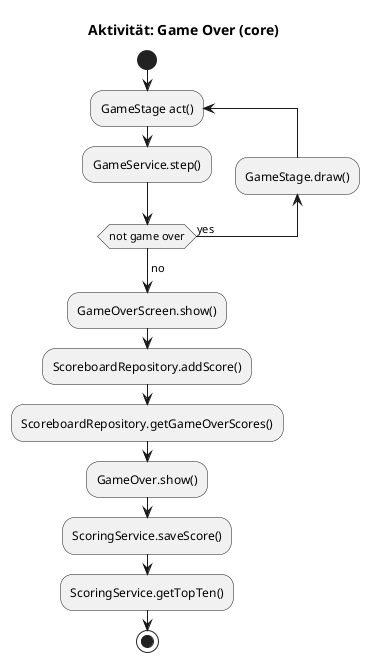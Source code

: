@startuml
title Aktivität: Game Over (core)

start
repeat :GameStage act();
    :GameService.step();
    backward :GameStage.draw();
    label initPoint
repeat while (not game over) is (yes)
->no;
:GameOverScreen.show();
:ScoreboardRepository.addScore();
:ScoreboardRepository.getGameOverScores();
:GameOver.show();
:ScoringService.saveScore();
:ScoringService.getTopTen();
stop
@enduml
